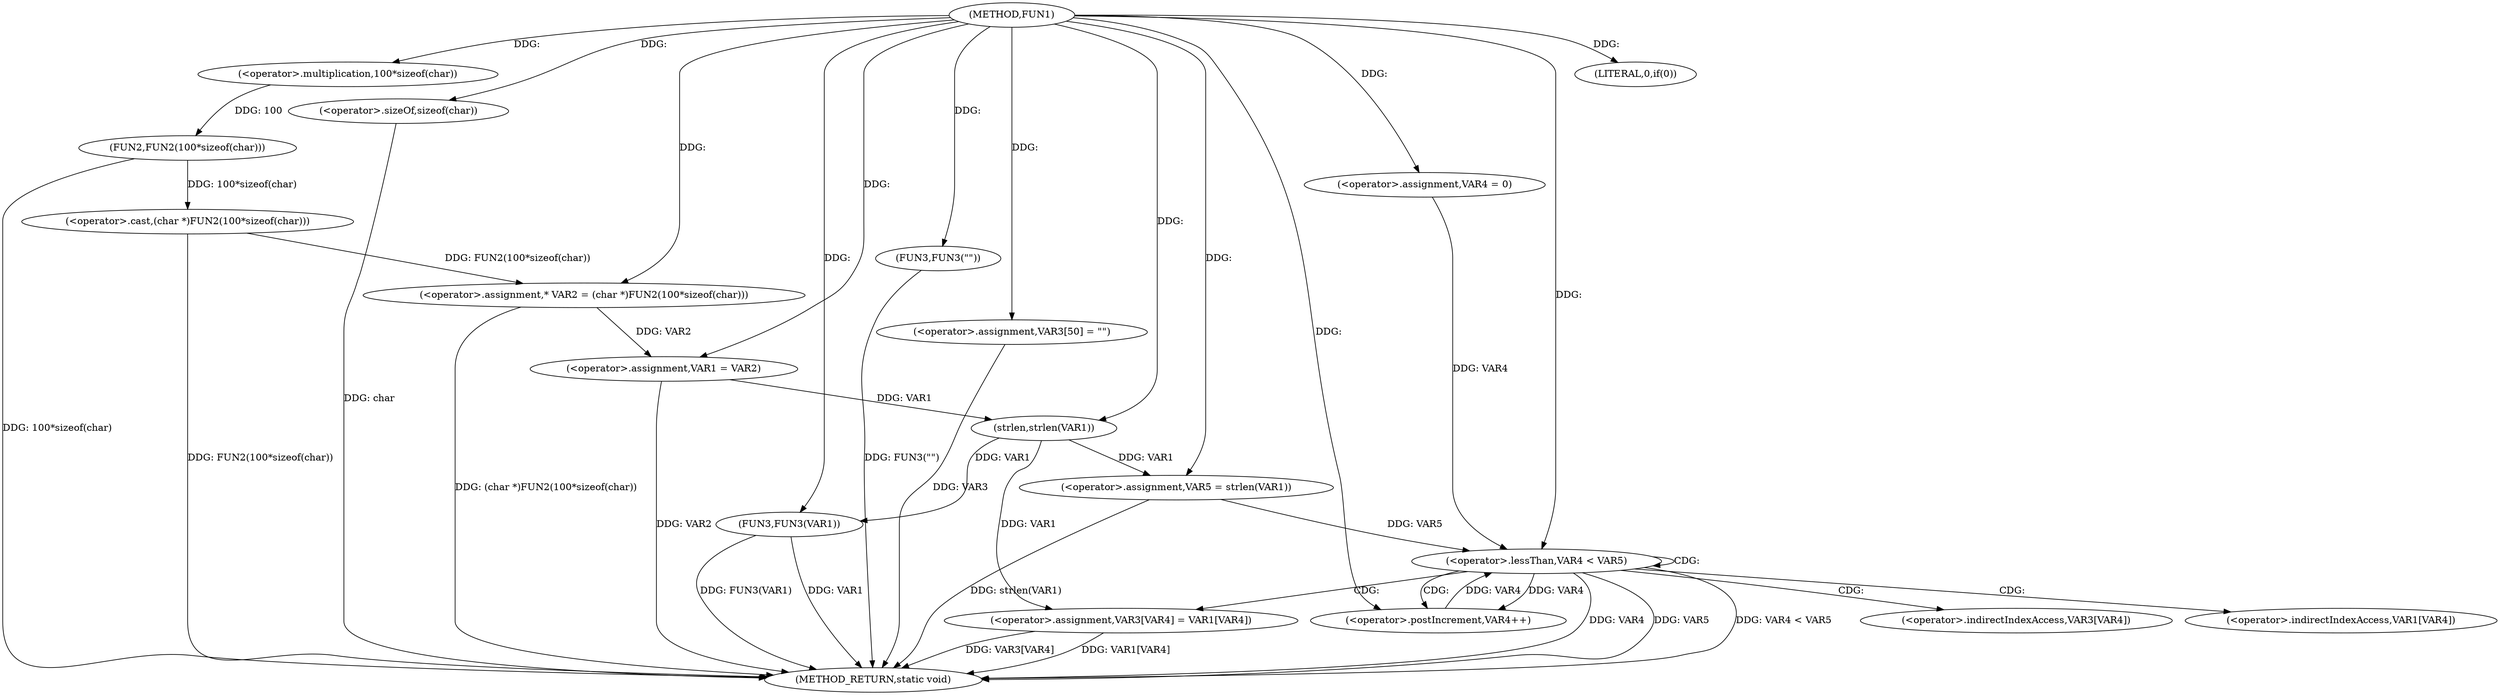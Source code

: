 digraph FUN1 {  
"1000100" [label = "(METHOD,FUN1)" ]
"1000153" [label = "(METHOD_RETURN,static void)" ]
"1000104" [label = "(<operator>.assignment,* VAR2 = (char *)FUN2(100*sizeof(char)))" ]
"1000106" [label = "(<operator>.cast,(char *)FUN2(100*sizeof(char)))" ]
"1000108" [label = "(FUN2,FUN2(100*sizeof(char)))" ]
"1000109" [label = "(<operator>.multiplication,100*sizeof(char))" ]
"1000111" [label = "(<operator>.sizeOf,sizeof(char))" ]
"1000113" [label = "(<operator>.assignment,VAR1 = VAR2)" ]
"1000117" [label = "(LITERAL,0,if(0))" ]
"1000119" [label = "(FUN3,FUN3(\"\"))" ]
"1000125" [label = "(<operator>.assignment,VAR3[50] = \"\")" ]
"1000130" [label = "(<operator>.assignment,VAR5 = strlen(VAR1))" ]
"1000132" [label = "(strlen,strlen(VAR1))" ]
"1000135" [label = "(<operator>.assignment,VAR4 = 0)" ]
"1000138" [label = "(<operator>.lessThan,VAR4 < VAR5)" ]
"1000141" [label = "(<operator>.postIncrement,VAR4++)" ]
"1000144" [label = "(<operator>.assignment,VAR3[VAR4] = VAR1[VAR4])" ]
"1000151" [label = "(FUN3,FUN3(VAR1))" ]
"1000145" [label = "(<operator>.indirectIndexAccess,VAR3[VAR4])" ]
"1000148" [label = "(<operator>.indirectIndexAccess,VAR1[VAR4])" ]
  "1000106" -> "1000153"  [ label = "DDG: FUN2(100*sizeof(char))"] 
  "1000151" -> "1000153"  [ label = "DDG: FUN3(VAR1)"] 
  "1000113" -> "1000153"  [ label = "DDG: VAR2"] 
  "1000144" -> "1000153"  [ label = "DDG: VAR1[VAR4]"] 
  "1000111" -> "1000153"  [ label = "DDG: char"] 
  "1000144" -> "1000153"  [ label = "DDG: VAR3[VAR4]"] 
  "1000138" -> "1000153"  [ label = "DDG: VAR4 < VAR5"] 
  "1000119" -> "1000153"  [ label = "DDG: FUN3(\"\")"] 
  "1000125" -> "1000153"  [ label = "DDG: VAR3"] 
  "1000130" -> "1000153"  [ label = "DDG: strlen(VAR1)"] 
  "1000138" -> "1000153"  [ label = "DDG: VAR4"] 
  "1000138" -> "1000153"  [ label = "DDG: VAR5"] 
  "1000151" -> "1000153"  [ label = "DDG: VAR1"] 
  "1000104" -> "1000153"  [ label = "DDG: (char *)FUN2(100*sizeof(char))"] 
  "1000108" -> "1000153"  [ label = "DDG: 100*sizeof(char)"] 
  "1000106" -> "1000104"  [ label = "DDG: FUN2(100*sizeof(char))"] 
  "1000100" -> "1000104"  [ label = "DDG: "] 
  "1000108" -> "1000106"  [ label = "DDG: 100*sizeof(char)"] 
  "1000109" -> "1000108"  [ label = "DDG: 100"] 
  "1000100" -> "1000109"  [ label = "DDG: "] 
  "1000100" -> "1000111"  [ label = "DDG: "] 
  "1000104" -> "1000113"  [ label = "DDG: VAR2"] 
  "1000100" -> "1000113"  [ label = "DDG: "] 
  "1000100" -> "1000117"  [ label = "DDG: "] 
  "1000100" -> "1000119"  [ label = "DDG: "] 
  "1000100" -> "1000125"  [ label = "DDG: "] 
  "1000132" -> "1000130"  [ label = "DDG: VAR1"] 
  "1000100" -> "1000130"  [ label = "DDG: "] 
  "1000113" -> "1000132"  [ label = "DDG: VAR1"] 
  "1000100" -> "1000132"  [ label = "DDG: "] 
  "1000100" -> "1000135"  [ label = "DDG: "] 
  "1000141" -> "1000138"  [ label = "DDG: VAR4"] 
  "1000135" -> "1000138"  [ label = "DDG: VAR4"] 
  "1000100" -> "1000138"  [ label = "DDG: "] 
  "1000130" -> "1000138"  [ label = "DDG: VAR5"] 
  "1000138" -> "1000141"  [ label = "DDG: VAR4"] 
  "1000100" -> "1000141"  [ label = "DDG: "] 
  "1000132" -> "1000144"  [ label = "DDG: VAR1"] 
  "1000132" -> "1000151"  [ label = "DDG: VAR1"] 
  "1000100" -> "1000151"  [ label = "DDG: "] 
  "1000138" -> "1000141"  [ label = "CDG: "] 
  "1000138" -> "1000145"  [ label = "CDG: "] 
  "1000138" -> "1000148"  [ label = "CDG: "] 
  "1000138" -> "1000144"  [ label = "CDG: "] 
  "1000138" -> "1000138"  [ label = "CDG: "] 
}
